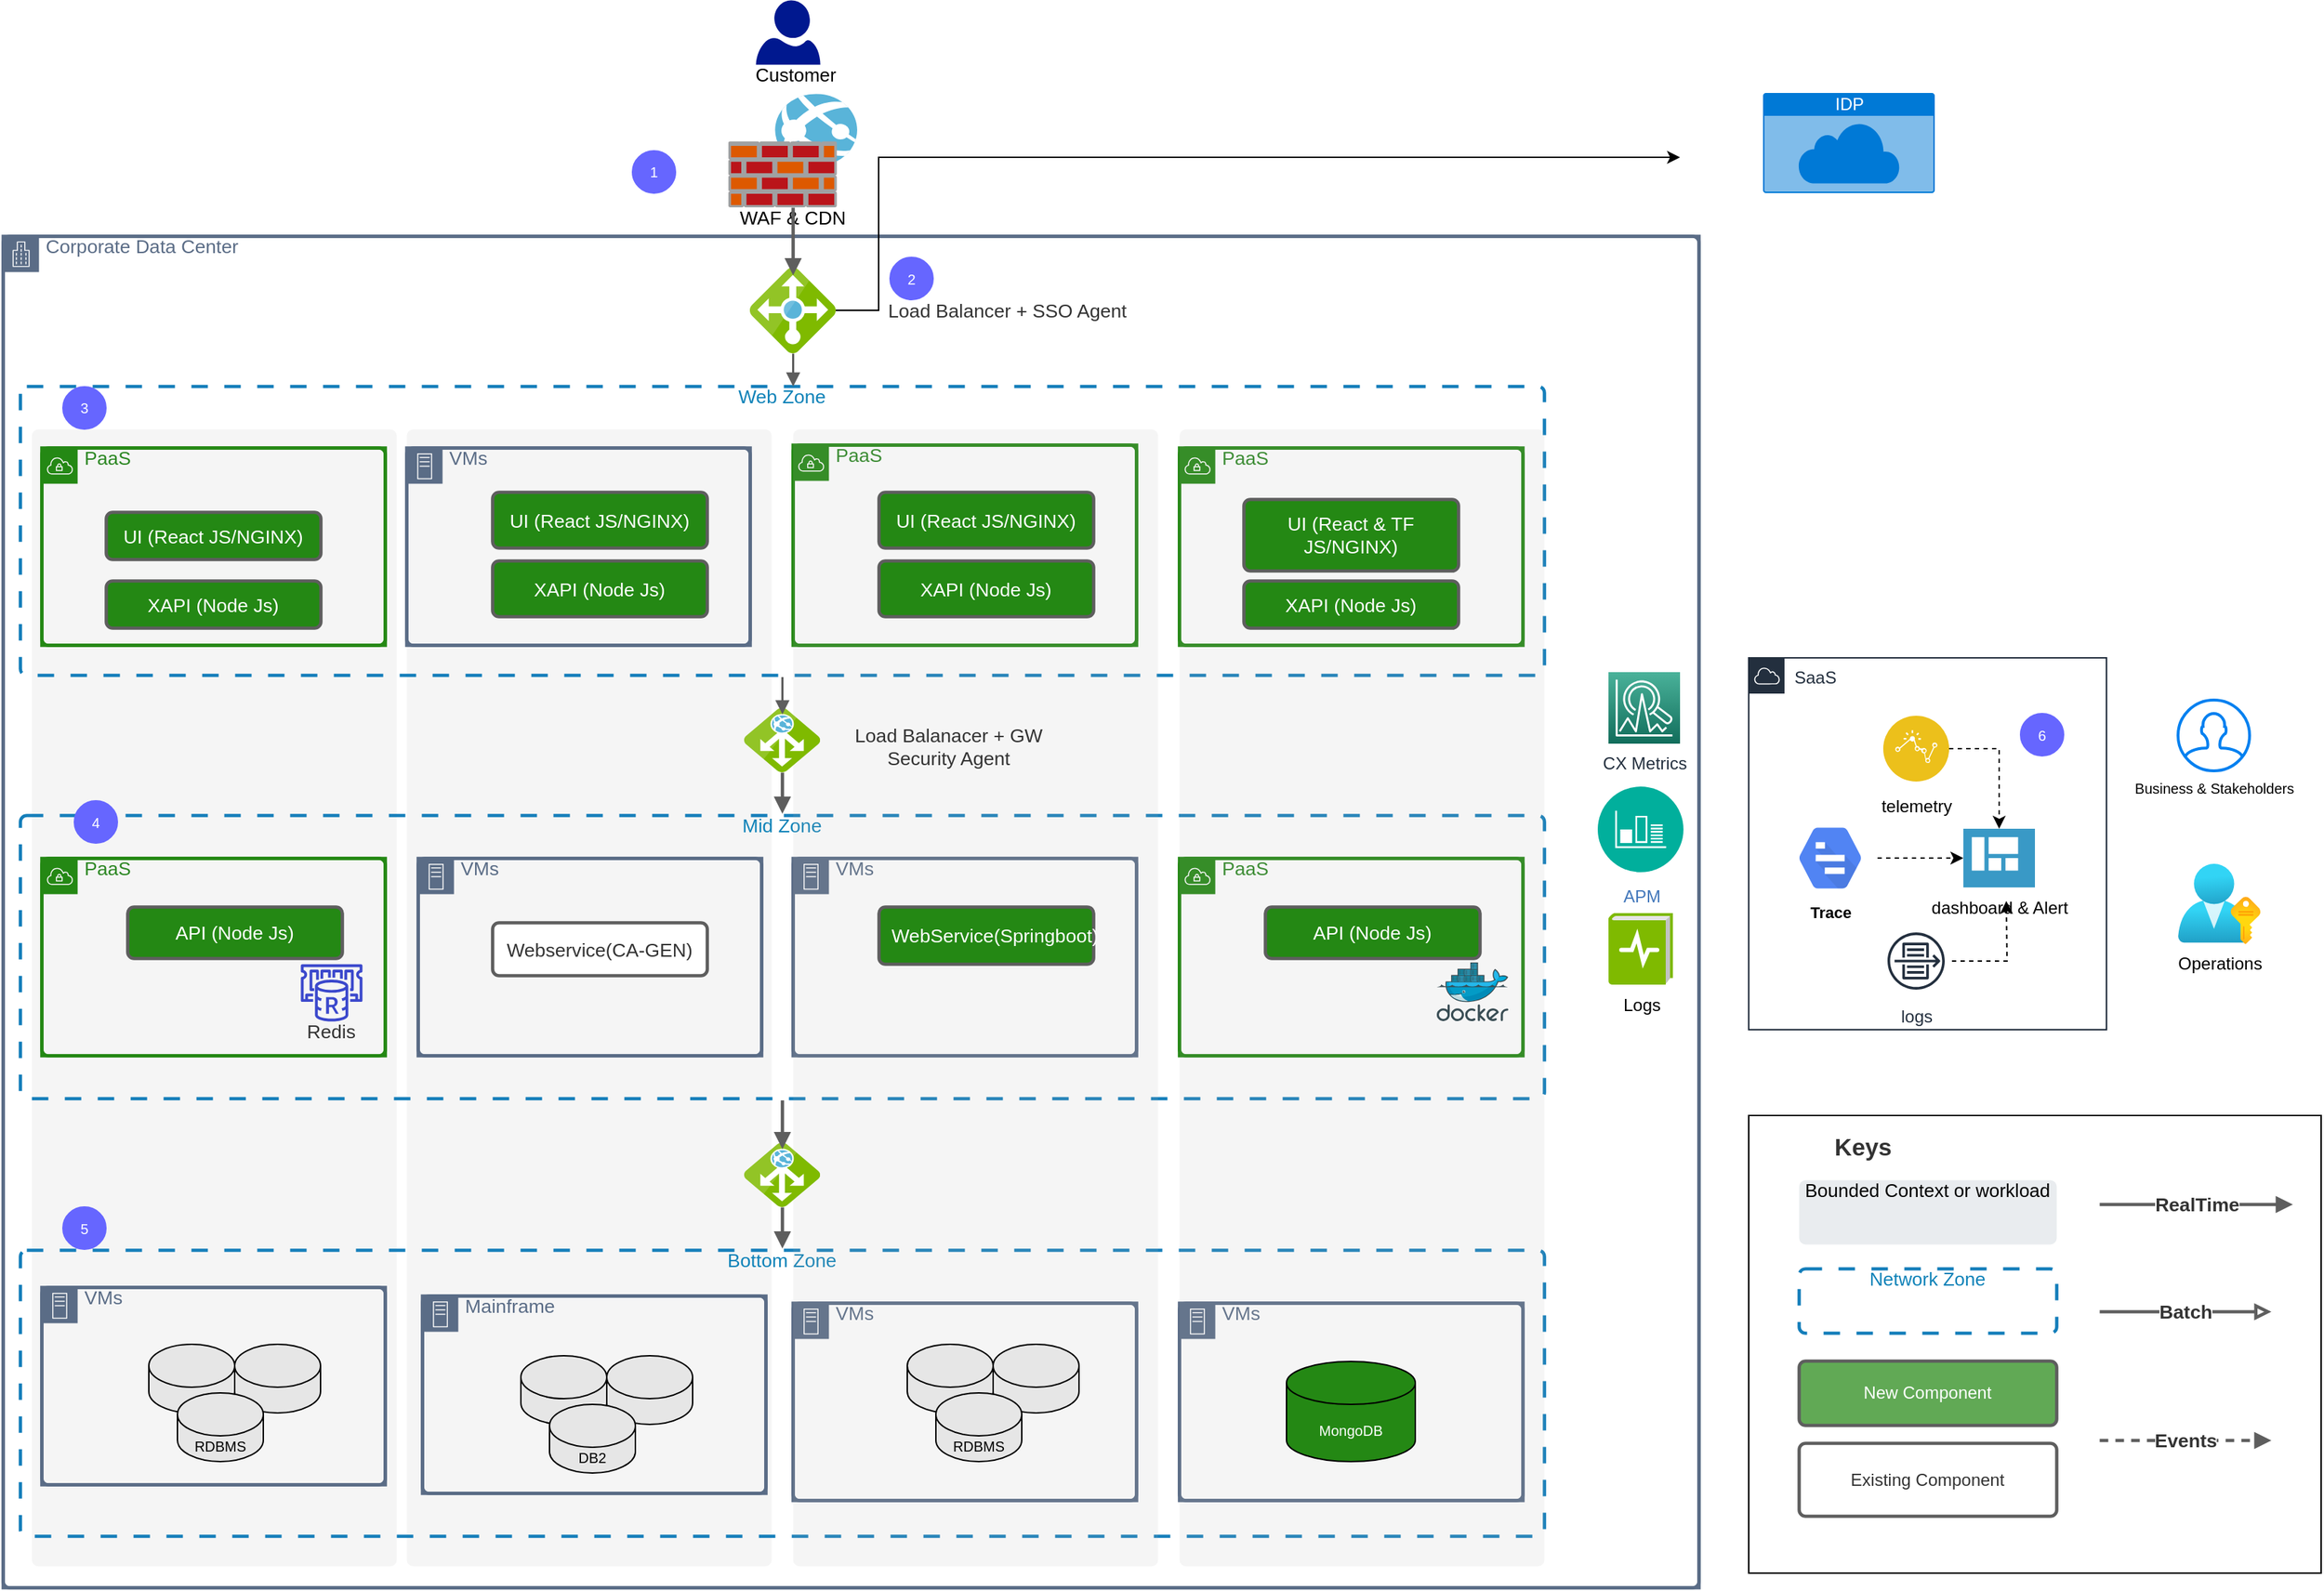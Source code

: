 <mxfile version="15.3.0" type="github">
  <diagram id="wClGo8sxkV-3DErL6uSA" name="Page-1">
    <mxGraphModel dx="2188" dy="1172" grid="0" gridSize="10" guides="1" tooltips="1" connect="1" arrows="1" fold="1" page="0" pageScale="1" pageWidth="850" pageHeight="1100" math="0" shadow="0">
      <root>
        <mxCell id="0" />
        <mxCell id="1" parent="0" />
        <mxCell id="lb0L8j678NNA1msCGBIs-138" value="" style="rounded=0;whiteSpace=wrap;html=1;fontSize=12;fontColor=#000000;fillColor=#FFFFFF;" parent="1" vertex="1">
          <mxGeometry x="1270" y="820" width="400" height="320" as="geometry" />
        </mxCell>
        <mxCell id="lb0L8j678NNA1msCGBIs-113" value="" style="html=1;overflow=block;blockSpacing=1;whiteSpace=wrap;whiteSpace=wrap;fontSize=13.3;fontColor=#5a6c86;spacing=0;strokeColor=#5a6c86;strokeOpacity=100;fillOpacity=0;rounded=1;absoluteArcSize=1;arcSize=9;fillColor=#ffffff;strokeWidth=2.3;" parent="1" vertex="1">
          <mxGeometry x="50" y="205" width="1185" height="945" as="geometry" />
        </mxCell>
        <UserObject label="Corporate Data Center" lucidchartObjectId="hN_aPUj3-63t" id="lb0L8j678NNA1msCGBIs-114">
          <mxCell style="html=1;overflow=block;blockSpacing=1;whiteSpace=wrap;shape=mxgraph.aws4.group;grIcon=mxgraph.aws4.group_corporate_data_center;verticalAlign=top;align=left;spacingLeft=30;fillOpacity=100;fontColor=#5A6C86;fillColor=none;whiteSpace=wrap;fontSize=13.3;spacing=0;strokeColor=#5a6c86;strokeOpacity=100;rounded=1;absoluteArcSize=1;arcSize=9;strokeWidth=2.3;part=1;" parent="lb0L8j678NNA1msCGBIs-113" vertex="1">
            <mxGeometry width="1185" height="945" as="geometry" />
          </mxCell>
        </UserObject>
        <mxCell id="lb0L8j678NNA1msCGBIs-117" value="Logs" style="sketch=0;aspect=fixed;html=1;points=[];align=center;image;fontSize=12;image=img/lib/mscae/LogDiagnostics.svg;fontColor=#000000;fillColor=#B3B3B3;" parent="lb0L8j678NNA1msCGBIs-113" vertex="1">
          <mxGeometry x="1122" y="473.5" width="45" height="50" as="geometry" />
        </mxCell>
        <mxCell id="lb0L8j678NNA1msCGBIs-115" value="APM" style="aspect=fixed;perimeter=ellipsePerimeter;html=1;align=center;shadow=0;dashed=0;fontColor=#4277BB;labelBackgroundColor=#ffffff;fontSize=12;spacingTop=3;image;image=img/lib/ibm/management/monitoring_metrics.svg;fillColor=#B3B3B3;" parent="lb0L8j678NNA1msCGBIs-113" vertex="1">
          <mxGeometry x="1114.5" y="385" width="60" height="60" as="geometry" />
        </mxCell>
        <UserObject label="" lucidchartObjectId="WYlbJv8JaC~z" id="lb0L8j678NNA1msCGBIs-33">
          <mxCell style="html=1;overflow=block;blockSpacing=1;whiteSpace=wrap;verticalAlign=top;align=center;whiteSpace=wrap;fontSize=13;spacing=0;strokeColor=none;strokeOpacity=0;fillOpacity=13;rounded=1;absoluteArcSize=1;arcSize=9;fillColor=#B3B3B3;strokeWidth=0;" parent="1" vertex="1">
            <mxGeometry x="332" y="340" width="255" height="795" as="geometry" />
          </mxCell>
        </UserObject>
        <UserObject label="" lucidchartObjectId="VWlbbCs.7eQf" id="lb0L8j678NNA1msCGBIs-32">
          <mxCell style="html=1;overflow=block;blockSpacing=1;whiteSpace=wrap;verticalAlign=top;align=center;whiteSpace=wrap;fontSize=13;spacing=0;strokeColor=none;strokeOpacity=0;fillOpacity=13;rounded=1;absoluteArcSize=1;arcSize=9;fillColor=#B3B3B3;strokeWidth=0;" parent="1" vertex="1">
            <mxGeometry x="70" y="340" width="255" height="795" as="geometry" />
          </mxCell>
        </UserObject>
        <UserObject label="Web Zone" lucidchartObjectId="sN_aD7ZEv1HD" id="lb0L8j678NNA1msCGBIs-3">
          <mxCell style="html=1;overflow=block;blockSpacing=1;whiteSpace=wrap;verticalAlign=top;fillColor=none;fillOpacity=100;dashed=1;dashPattern=5 5;fontColor=#0E82B8;whiteSpace=wrap;fontSize=13.3;spacing=0;strokeColor=#147eba;strokeOpacity=100;rounded=1;absoluteArcSize=1;arcSize=9;strokeWidth=2.3;" parent="1" vertex="1">
            <mxGeometry x="62" y="310" width="1065" height="202" as="geometry" />
          </mxCell>
        </UserObject>
        <UserObject label="Mid Zone" lucidchartObjectId="3O_arKuT~k8J" id="lb0L8j678NNA1msCGBIs-4">
          <mxCell style="html=1;overflow=block;blockSpacing=1;whiteSpace=wrap;verticalAlign=top;fillColor=none;fillOpacity=100;dashed=1;dashPattern=5 5;fontColor=#0E82B8;whiteSpace=wrap;fontSize=13.3;spacing=0;strokeColor=#147eba;strokeOpacity=100;rounded=1;absoluteArcSize=1;arcSize=9;strokeWidth=2.3;" parent="1" vertex="1">
            <mxGeometry x="62" y="610" width="1065" height="198" as="geometry" />
          </mxCell>
        </UserObject>
        <UserObject label="Bottom Zone" lucidchartObjectId="iP_aDVvVl5xL" id="lb0L8j678NNA1msCGBIs-5">
          <mxCell style="html=1;overflow=block;blockSpacing=1;whiteSpace=wrap;verticalAlign=top;fillColor=none;fillOpacity=100;dashed=1;dashPattern=5 5;fontColor=#0E82B8;whiteSpace=wrap;fontSize=13.3;spacing=0;strokeColor=#147eba;strokeOpacity=100;rounded=1;absoluteArcSize=1;arcSize=9;strokeWidth=2.3;" parent="1" vertex="1">
            <mxGeometry x="62" y="914" width="1065" height="200" as="geometry" />
          </mxCell>
        </UserObject>
        <mxCell id="lb0L8j678NNA1msCGBIs-6" value="" style="html=1;overflow=block;blockSpacing=1;whiteSpace=wrap;whiteSpace=wrap;fontSize=13.3;fontColor=#5a6c86;spacing=0;strokeColor=#5a6c86;strokeOpacity=100;fillOpacity=0;rounded=1;absoluteArcSize=1;arcSize=9;fillColor=#ffffff;strokeWidth=2.3;" parent="1" vertex="1">
          <mxGeometry x="332" y="353" width="240" height="138" as="geometry" />
        </mxCell>
        <UserObject label="VMs" lucidchartObjectId="I-_ahq5Fkuvv" id="lb0L8j678NNA1msCGBIs-7">
          <mxCell style="html=1;overflow=block;blockSpacing=1;whiteSpace=wrap;shape=mxgraph.aws4.group;grIcon=mxgraph.aws4.group_on_premise;verticalAlign=top;align=left;spacingLeft=30;fillOpacity=100;fontColor=#5A6C86;fillColor=none;whiteSpace=wrap;fontSize=13.3;spacing=0;strokeColor=#5a6c86;strokeOpacity=100;rounded=1;absoluteArcSize=1;arcSize=9;strokeWidth=2.3;part=1;" parent="lb0L8j678NNA1msCGBIs-6" vertex="1">
            <mxGeometry width="240" height="138" as="geometry" />
          </mxCell>
        </UserObject>
        <mxCell id="lb0L8j678NNA1msCGBIs-8" value="" style="html=1;overflow=block;blockSpacing=1;whiteSpace=wrap;whiteSpace=wrap;fontSize=13.3;fontColor=#248814;spacing=0;strokeColor=#248814;strokeOpacity=100;fillOpacity=0;rounded=1;absoluteArcSize=1;arcSize=9;fillColor=#ffffff;strokeWidth=2.3;" parent="1" vertex="1">
          <mxGeometry x="77" y="353" width="240" height="138" as="geometry" />
        </mxCell>
        <UserObject label="PaaS" lucidchartObjectId="F__a4djd8x2g" id="lb0L8j678NNA1msCGBIs-9">
          <mxCell style="html=1;overflow=block;blockSpacing=1;whiteSpace=wrap;shape=mxgraph.aws4.group;grIcon=mxgraph.aws4.group_vpc;verticalAlign=top;align=left;spacingLeft=30;fillOpacity=100;fontColor=#2C8723;fillColor=none;whiteSpace=wrap;fontSize=13.3;spacing=0;strokeColor=#248814;strokeOpacity=100;rounded=1;absoluteArcSize=1;arcSize=9;strokeWidth=2.3;part=1;" parent="lb0L8j678NNA1msCGBIs-8" vertex="1">
            <mxGeometry width="240" height="138" as="geometry" />
          </mxCell>
        </UserObject>
        <mxCell id="lb0L8j678NNA1msCGBIs-10" value="" style="html=1;overflow=block;blockSpacing=1;whiteSpace=wrap;whiteSpace=wrap;fontSize=13.3;fontColor=#248814;spacing=0;strokeColor=#248814;strokeOpacity=100;fillOpacity=0;rounded=1;absoluteArcSize=1;arcSize=9;fillColor=#ffffff;strokeWidth=2.3;" parent="1" vertex="1">
          <mxGeometry x="602" y="351" width="240" height="140" as="geometry" />
        </mxCell>
        <UserObject label="PaaS" lucidchartObjectId="mb.ai81RfzIL" id="lb0L8j678NNA1msCGBIs-11">
          <mxCell style="html=1;overflow=block;blockSpacing=1;whiteSpace=wrap;shape=mxgraph.aws4.group;grIcon=mxgraph.aws4.group_vpc;verticalAlign=top;align=left;spacingLeft=30;fillOpacity=100;fontColor=#2C8723;fillColor=none;whiteSpace=wrap;fontSize=13.3;spacing=0;strokeColor=#248814;strokeOpacity=100;rounded=1;absoluteArcSize=1;arcSize=9;strokeWidth=2.3;part=1;" parent="lb0L8j678NNA1msCGBIs-10" vertex="1">
            <mxGeometry width="240" height="140" as="geometry" />
          </mxCell>
        </UserObject>
        <mxCell id="lb0L8j678NNA1msCGBIs-12" value="" style="html=1;overflow=block;blockSpacing=1;whiteSpace=wrap;whiteSpace=wrap;fontSize=13.3;fontColor=#248814;spacing=0;strokeColor=#248814;strokeOpacity=100;fillOpacity=0;rounded=1;absoluteArcSize=1;arcSize=9;fillColor=#ffffff;strokeWidth=2.3;" parent="1" vertex="1">
          <mxGeometry x="77" y="640" width="240" height="138" as="geometry" />
        </mxCell>
        <UserObject label="PaaS" lucidchartObjectId="n6gb-y-Ac55z" id="lb0L8j678NNA1msCGBIs-13">
          <mxCell style="html=1;overflow=block;blockSpacing=1;whiteSpace=wrap;shape=mxgraph.aws4.group;grIcon=mxgraph.aws4.group_vpc;verticalAlign=top;align=left;spacingLeft=30;fillOpacity=100;fontColor=#2C8723;fillColor=none;whiteSpace=wrap;fontSize=13.3;spacing=0;strokeColor=#248814;strokeOpacity=100;rounded=1;absoluteArcSize=1;arcSize=9;strokeWidth=2.3;part=1;" parent="lb0L8j678NNA1msCGBIs-12" vertex="1">
            <mxGeometry width="240" height="138" as="geometry" />
          </mxCell>
        </UserObject>
        <mxCell id="lb0L8j678NNA1msCGBIs-14" value="" style="html=1;overflow=block;blockSpacing=1;whiteSpace=wrap;whiteSpace=wrap;fontSize=13.3;fontColor=#5a6c86;spacing=0;strokeColor=#5a6c86;strokeOpacity=100;fillOpacity=0;rounded=1;absoluteArcSize=1;arcSize=9;fillColor=#ffffff;strokeWidth=2.3;" parent="1" vertex="1">
          <mxGeometry x="340" y="640" width="240" height="138" as="geometry" />
        </mxCell>
        <UserObject label="VMs" lucidchartObjectId="26gbNvJQ4Aev" id="lb0L8j678NNA1msCGBIs-15">
          <mxCell style="html=1;overflow=block;blockSpacing=1;whiteSpace=wrap;shape=mxgraph.aws4.group;grIcon=mxgraph.aws4.group_on_premise;verticalAlign=top;align=left;spacingLeft=30;fillOpacity=100;fontColor=#5A6C86;fillColor=none;whiteSpace=wrap;fontSize=13.3;spacing=0;strokeColor=#5a6c86;strokeOpacity=100;rounded=1;absoluteArcSize=1;arcSize=9;strokeWidth=2.3;part=1;" parent="lb0L8j678NNA1msCGBIs-14" vertex="1">
            <mxGeometry width="240" height="138" as="geometry" />
          </mxCell>
        </UserObject>
        <mxCell id="lb0L8j678NNA1msCGBIs-16" value="" style="html=1;overflow=block;blockSpacing=1;whiteSpace=wrap;whiteSpace=wrap;fontSize=13.3;fontColor=#5a6c86;spacing=0;strokeColor=#5a6c86;strokeOpacity=100;fillOpacity=0;rounded=1;absoluteArcSize=1;arcSize=9;fillColor=#ffffff;strokeWidth=2.3;" parent="1" vertex="1">
          <mxGeometry x="602" y="640" width="240" height="138" as="geometry" />
        </mxCell>
        <UserObject label="VMs" lucidchartObjectId="i7gbsWT3sgCZ" id="lb0L8j678NNA1msCGBIs-17">
          <mxCell style="html=1;overflow=block;blockSpacing=1;whiteSpace=wrap;shape=mxgraph.aws4.group;grIcon=mxgraph.aws4.group_on_premise;verticalAlign=top;align=left;spacingLeft=30;fillOpacity=100;fontColor=#5A6C86;fillColor=none;whiteSpace=wrap;fontSize=13.3;spacing=0;strokeColor=#5a6c86;strokeOpacity=100;rounded=1;absoluteArcSize=1;arcSize=9;strokeWidth=2.3;part=1;" parent="lb0L8j678NNA1msCGBIs-16" vertex="1">
            <mxGeometry width="240" height="138" as="geometry" />
          </mxCell>
        </UserObject>
        <mxCell id="lb0L8j678NNA1msCGBIs-18" value="" style="html=1;overflow=block;blockSpacing=1;whiteSpace=wrap;whiteSpace=wrap;fontSize=13.3;fontColor=#5a6c86;spacing=0;strokeColor=#5a6c86;strokeOpacity=100;fillOpacity=0;rounded=1;absoluteArcSize=1;arcSize=9;fillColor=#ffffff;strokeWidth=2.3;" parent="1" vertex="1">
          <mxGeometry x="77" y="940" width="240" height="138" as="geometry" />
        </mxCell>
        <UserObject label="VMs" lucidchartObjectId="X7gbqemO9.MK" id="lb0L8j678NNA1msCGBIs-19">
          <mxCell style="html=1;overflow=block;blockSpacing=1;whiteSpace=wrap;shape=mxgraph.aws4.group;grIcon=mxgraph.aws4.group_on_premise;verticalAlign=top;align=left;spacingLeft=30;fillOpacity=100;fontColor=#5A6C86;fillColor=none;whiteSpace=wrap;fontSize=13.3;spacing=0;strokeColor=#5a6c86;strokeOpacity=100;rounded=1;absoluteArcSize=1;arcSize=9;strokeWidth=2.3;part=1;" parent="lb0L8j678NNA1msCGBIs-18" vertex="1">
            <mxGeometry width="240" height="138" as="geometry" />
          </mxCell>
        </UserObject>
        <mxCell id="lb0L8j678NNA1msCGBIs-20" value="" style="html=1;overflow=block;blockSpacing=1;whiteSpace=wrap;whiteSpace=wrap;fontSize=13.3;fontColor=#5a6c86;spacing=0;strokeColor=#5a6c86;strokeOpacity=100;fillOpacity=0;rounded=1;absoluteArcSize=1;arcSize=9;fillColor=#ffffff;strokeWidth=2.3;" parent="1" vertex="1">
          <mxGeometry x="343" y="946" width="240" height="138" as="geometry" />
        </mxCell>
        <UserObject label="Mainframe" lucidchartObjectId="c8gb1MUtf1Du" id="lb0L8j678NNA1msCGBIs-21">
          <mxCell style="html=1;overflow=block;blockSpacing=1;whiteSpace=wrap;shape=mxgraph.aws4.group;grIcon=mxgraph.aws4.group_on_premise;verticalAlign=top;align=left;spacingLeft=30;fillOpacity=100;fontColor=#5A6C86;fillColor=none;whiteSpace=wrap;fontSize=13.3;spacing=0;strokeColor=#5a6c86;strokeOpacity=100;rounded=1;absoluteArcSize=1;arcSize=9;strokeWidth=2.3;part=1;" parent="lb0L8j678NNA1msCGBIs-20" vertex="1">
            <mxGeometry width="240" height="138" as="geometry" />
          </mxCell>
        </UserObject>
        <mxCell id="lb0L8j678NNA1msCGBIs-79" value="" style="group" parent="lb0L8j678NNA1msCGBIs-20" vertex="1" connectable="0">
          <mxGeometry x="69" y="42" width="120" height="82" as="geometry" />
        </mxCell>
        <mxCell id="lb0L8j678NNA1msCGBIs-80" value="" style="shape=cylinder3;whiteSpace=wrap;html=1;boundedLbl=1;backgroundOutline=1;size=15;fontSize=10;fillColor=#E6E6E6;" parent="lb0L8j678NNA1msCGBIs-79" vertex="1">
          <mxGeometry width="60" height="48" as="geometry" />
        </mxCell>
        <mxCell id="lb0L8j678NNA1msCGBIs-81" value="" style="shape=cylinder3;whiteSpace=wrap;html=1;boundedLbl=1;backgroundOutline=1;size=15;fontSize=10;fillColor=#E6E6E6;" parent="lb0L8j678NNA1msCGBIs-79" vertex="1">
          <mxGeometry x="60" width="60" height="48" as="geometry" />
        </mxCell>
        <mxCell id="lb0L8j678NNA1msCGBIs-82" value="DB2" style="shape=cylinder3;whiteSpace=wrap;html=1;boundedLbl=1;backgroundOutline=1;size=15;fontSize=10;fillColor=#E6E6E6;" parent="lb0L8j678NNA1msCGBIs-79" vertex="1">
          <mxGeometry x="20" y="34" width="60" height="48" as="geometry" />
        </mxCell>
        <mxCell id="lb0L8j678NNA1msCGBIs-22" value="" style="html=1;overflow=block;blockSpacing=1;whiteSpace=wrap;whiteSpace=wrap;fontSize=13.3;fontColor=#5a6c86;spacing=0;strokeColor=#5a6c86;strokeOpacity=100;fillOpacity=0;rounded=1;absoluteArcSize=1;arcSize=9;fillColor=#ffffff;strokeWidth=2.3;" parent="1" vertex="1">
          <mxGeometry x="602" y="951" width="240" height="138" as="geometry" />
        </mxCell>
        <UserObject label="VMs" lucidchartObjectId="E8gbf.9B3thW" id="lb0L8j678NNA1msCGBIs-23">
          <mxCell style="html=1;overflow=block;blockSpacing=1;whiteSpace=wrap;shape=mxgraph.aws4.group;grIcon=mxgraph.aws4.group_on_premise;verticalAlign=top;align=left;spacingLeft=30;fillOpacity=100;fontColor=#5A6C86;fillColor=none;whiteSpace=wrap;fontSize=13.3;spacing=0;strokeColor=#5a6c86;strokeOpacity=100;rounded=1;absoluteArcSize=1;arcSize=9;strokeWidth=2.3;part=1;" parent="lb0L8j678NNA1msCGBIs-22" vertex="1">
            <mxGeometry width="240" height="138" as="geometry" />
          </mxCell>
        </UserObject>
        <mxCell id="lb0L8j678NNA1msCGBIs-24" value="" style="html=1;overflow=block;blockSpacing=1;whiteSpace=wrap;whiteSpace=wrap;fontSize=13.3;fontColor=#248814;spacing=0;strokeColor=#248814;strokeOpacity=100;fillOpacity=0;rounded=1;absoluteArcSize=1;arcSize=9;fillColor=#ffffff;strokeWidth=2.3;" parent="1" vertex="1">
          <mxGeometry x="872" y="353" width="240" height="138" as="geometry" />
        </mxCell>
        <UserObject label="PaaS" lucidchartObjectId="n~gbuiga_O3W" id="lb0L8j678NNA1msCGBIs-25">
          <mxCell style="html=1;overflow=block;blockSpacing=1;whiteSpace=wrap;shape=mxgraph.aws4.group;grIcon=mxgraph.aws4.group_vpc;verticalAlign=top;align=left;spacingLeft=30;fillOpacity=100;fontColor=#2C8723;fillColor=none;whiteSpace=wrap;fontSize=13.3;spacing=0;strokeColor=#248814;strokeOpacity=100;rounded=1;absoluteArcSize=1;arcSize=9;strokeWidth=2.3;part=1;" parent="lb0L8j678NNA1msCGBIs-24" vertex="1">
            <mxGeometry width="240" height="138" as="geometry" />
          </mxCell>
        </UserObject>
        <mxCell id="lb0L8j678NNA1msCGBIs-26" value="" style="html=1;overflow=block;blockSpacing=1;whiteSpace=wrap;whiteSpace=wrap;fontSize=13.3;fontColor=#248814;spacing=0;strokeColor=#248814;strokeOpacity=100;fillOpacity=0;rounded=1;absoluteArcSize=1;arcSize=9;fillColor=#ffffff;strokeWidth=2.3;" parent="1" vertex="1">
          <mxGeometry x="872" y="640" width="240" height="138" as="geometry" />
        </mxCell>
        <UserObject label="PaaS" lucidchartObjectId="P~gbNTy3kO87" id="lb0L8j678NNA1msCGBIs-27">
          <mxCell style="html=1;overflow=block;blockSpacing=1;whiteSpace=wrap;shape=mxgraph.aws4.group;grIcon=mxgraph.aws4.group_vpc;verticalAlign=top;align=left;spacingLeft=30;fillOpacity=100;fontColor=#2C8723;fillColor=none;whiteSpace=wrap;fontSize=13.3;spacing=0;strokeColor=#248814;strokeOpacity=100;rounded=1;absoluteArcSize=1;arcSize=9;strokeWidth=2.3;part=1;" parent="lb0L8j678NNA1msCGBIs-26" vertex="1">
            <mxGeometry width="240" height="138" as="geometry" />
          </mxCell>
        </UserObject>
        <mxCell id="lb0L8j678NNA1msCGBIs-30" value="" style="html=1;overflow=block;blockSpacing=1;whiteSpace=wrap;whiteSpace=wrap;fontSize=13.3;fontColor=#5a6c86;spacing=0;strokeColor=#5a6c86;strokeOpacity=100;fillOpacity=0;rounded=1;absoluteArcSize=1;arcSize=9;fillColor=#ffffff;strokeWidth=2.3;" parent="1" vertex="1">
          <mxGeometry x="872" y="951" width="240" height="138" as="geometry" />
        </mxCell>
        <UserObject label="VMs" lucidchartObjectId="djhbdIaN4N-K" id="lb0L8j678NNA1msCGBIs-31">
          <mxCell style="html=1;overflow=block;blockSpacing=1;whiteSpace=wrap;shape=mxgraph.aws4.group;grIcon=mxgraph.aws4.group_on_premise;verticalAlign=top;align=left;spacingLeft=30;fillOpacity=100;fontColor=#5A6C86;fillColor=none;whiteSpace=wrap;fontSize=13.3;spacing=0;strokeColor=#5a6c86;strokeOpacity=100;rounded=1;absoluteArcSize=1;arcSize=9;strokeWidth=2.3;part=1;" parent="lb0L8j678NNA1msCGBIs-30" vertex="1">
            <mxGeometry width="240" height="138" as="geometry" />
          </mxCell>
        </UserObject>
        <UserObject label="" lucidchartObjectId="3YlbWvM7Z5y9" id="lb0L8j678NNA1msCGBIs-34">
          <mxCell style="html=1;overflow=block;blockSpacing=1;whiteSpace=wrap;verticalAlign=top;align=center;whiteSpace=wrap;fontSize=13;spacing=0;strokeColor=none;strokeOpacity=0;fillOpacity=13;rounded=1;absoluteArcSize=1;arcSize=9;fillColor=#B3B3B3;strokeWidth=0;" parent="1" vertex="1">
            <mxGeometry x="602" y="340" width="255" height="795" as="geometry" />
          </mxCell>
        </UserObject>
        <UserObject label="" lucidchartObjectId="9YlbwywF~Sv0" id="lb0L8j678NNA1msCGBIs-35">
          <mxCell style="html=1;overflow=block;blockSpacing=1;whiteSpace=wrap;verticalAlign=top;align=center;whiteSpace=wrap;fontSize=13;spacing=0;strokeColor=none;strokeOpacity=0;fillOpacity=13;rounded=1;absoluteArcSize=1;arcSize=9;fillColor=#B3B3B3;strokeWidth=0;" parent="1" vertex="1">
            <mxGeometry x="872" y="340" width="255" height="795" as="geometry" />
          </mxCell>
        </UserObject>
        <UserObject label="WAF &amp; CDN" lucidchartObjectId="tO_aUp3yFWLz" id="lb0L8j678NNA1msCGBIs-36">
          <mxCell style="html=1;overflow=block;blockSpacing=1;whiteSpace=wrap;aspect=fixed;html=1;points=[];align=center;verticalAlign=top;image;image=img/lib/mscae/Web_App_Firewall.svg;whiteSpace=wrap;fontSize=13.3;spacing=0;strokeColor=#5e5e5e;strokeOpacity=100;rounded=1;absoluteArcSize=1;arcSize=9;fillColor=#59B4D9;strokeWidth=2.3;" parent="1" vertex="1">
            <mxGeometry x="557" y="105.59" width="90" height="79.41" as="geometry" />
          </mxCell>
        </UserObject>
        <mxCell id="lb0L8j678NNA1msCGBIs-108" style="edgeStyle=orthogonalEdgeStyle;rounded=0;orthogonalLoop=1;jettySize=auto;html=1;entryX=0;entryY=0.5;entryDx=0;entryDy=0;entryPerimeter=0;fontColor=#000000;" parent="1" source="lb0L8j678NNA1msCGBIs-38" edge="1">
          <mxGeometry relative="1" as="geometry">
            <mxPoint x="1222.0" y="150" as="targetPoint" />
            <Array as="points">
              <mxPoint x="662" y="257" />
              <mxPoint x="662" y="150" />
            </Array>
          </mxGeometry>
        </mxCell>
        <UserObject label="" lucidchartObjectId="bU_apVtyMynF" id="lb0L8j678NNA1msCGBIs-38">
          <mxCell style="html=1;overflow=block;blockSpacing=1;whiteSpace=wrap;aspect=fixed;html=1;points=[];align=center;verticalAlign=top;image;image=img/lib/mscae/Load_Balancer_feature.svg;whiteSpace=wrap;fontSize=13;spacing=0;strokeColor=#5e5e5e;strokeOpacity=100;rounded=1;absoluteArcSize=1;arcSize=9;fillColor=#7FBA00;strokeWidth=2.3;" parent="1" vertex="1">
            <mxGeometry x="572" y="227" width="60" height="60" as="geometry" />
          </mxCell>
        </UserObject>
        <UserObject label="Redis" lucidchartObjectId="8V_aET-ksE3d" id="lb0L8j678NNA1msCGBIs-39">
          <mxCell style="html=1;overflow=block;blockSpacing=1;whiteSpace=wrap;shape=mxgraph.aws4.elasticache_for_redis;verticalLabelPosition=bottom;align=center;verticalAlign=top;strokeColor=none;whiteSpace=wrap;fontSize=13.3;fontColor=#333333;spacing=0;strokeOpacity=100;rounded=1;absoluteArcSize=1;arcSize=9;fillColor=#3b48cc;strokeWidth=2.3;" parent="1" vertex="1">
            <mxGeometry x="257" y="714" width="45" height="40" as="geometry" />
          </mxCell>
        </UserObject>
        <UserObject label="API  (Node Js)" lucidchartObjectId="L6_aK5UXeABM" id="lb0L8j678NNA1msCGBIs-40">
          <mxCell style="html=1;overflow=block;blockSpacing=1;whiteSpace=wrap;;whiteSpace=wrap;fontSize=13.3;fontColor=#ffffff;spacing=9;strokeColor=#5e5e5e;strokeOpacity=100;fillOpacity=100;rounded=1;absoluteArcSize=1;arcSize=9;fillColor=#248814;strokeWidth=2.3;" parent="1" vertex="1">
            <mxGeometry x="137" y="674" width="150" height="36" as="geometry" />
          </mxCell>
        </UserObject>
        <UserObject label="WebService(Springboot)" lucidchartObjectId="Y6_auLtdgub-" id="lb0L8j678NNA1msCGBIs-41">
          <mxCell style="html=1;overflow=block;blockSpacing=1;whiteSpace=wrap;;whiteSpace=wrap;fontSize=13.3;fontColor=#ffffff;spacing=9;strokeColor=#5e5e5e;strokeOpacity=100;fillOpacity=100;rounded=1;absoluteArcSize=1;arcSize=9;fillColor=#248814;strokeWidth=2.3;" parent="1" vertex="1">
            <mxGeometry x="662" y="674" width="150" height="40" as="geometry" />
          </mxCell>
        </UserObject>
        <UserObject label="Webservice(CA-GEN)" lucidchartObjectId="j8_a6Uhpr_ok" id="lb0L8j678NNA1msCGBIs-42">
          <mxCell style="html=1;overflow=block;blockSpacing=1;whiteSpace=wrap;;whiteSpace=wrap;fontSize=13.3;fontColor=#333333;spacing=9;strokeColor=#5e5e5e;strokeOpacity=100;rounded=1;absoluteArcSize=1;arcSize=9;strokeWidth=2.3;" parent="1" vertex="1">
            <mxGeometry x="392" y="685" width="150" height="37" as="geometry" />
          </mxCell>
        </UserObject>
        <UserObject label="UI (React JS/NGINX)" lucidchartObjectId="S._a8DmtyqUS" id="lb0L8j678NNA1msCGBIs-45">
          <mxCell style="html=1;overflow=block;blockSpacing=1;whiteSpace=wrap;;whiteSpace=wrap;fontSize=13.3;fontColor=#ffffff;spacing=9;strokeColor=#5e5e5e;strokeOpacity=100;fillOpacity=100;rounded=1;absoluteArcSize=1;arcSize=9;fillColor=#248814;strokeWidth=2.3;" parent="1" vertex="1">
            <mxGeometry x="122" y="398" width="150" height="33" as="geometry" />
          </mxCell>
        </UserObject>
        <UserObject label="XAPI  (Node Js)" lucidchartObjectId="S._aSJOIFI~s" id="lb0L8j678NNA1msCGBIs-46">
          <mxCell style="html=1;overflow=block;blockSpacing=1;whiteSpace=wrap;;whiteSpace=wrap;fontSize=13.3;fontColor=#ffffff;spacing=9;strokeColor=#5e5e5e;strokeOpacity=100;fillOpacity=100;rounded=1;absoluteArcSize=1;arcSize=9;fillColor=#248814;strokeWidth=2.3;" parent="1" vertex="1">
            <mxGeometry x="122" y="446" width="150" height="33" as="geometry" />
          </mxCell>
        </UserObject>
        <UserObject label="UI (React JS/NGINX)" lucidchartObjectId="La.acgWi2vML" id="lb0L8j678NNA1msCGBIs-47">
          <mxCell style="html=1;overflow=block;blockSpacing=1;whiteSpace=wrap;;whiteSpace=wrap;fontSize=13.3;fontColor=#ffffff;spacing=9;strokeColor=#5e5e5e;strokeOpacity=100;fillOpacity=100;rounded=1;absoluteArcSize=1;arcSize=9;fillColor=#248814;strokeWidth=2.3;" parent="1" vertex="1">
            <mxGeometry x="392" y="384" width="150" height="39" as="geometry" />
          </mxCell>
        </UserObject>
        <UserObject label="XAPI  (Node Js)" lucidchartObjectId="La.ayzb7nS2t" id="lb0L8j678NNA1msCGBIs-48">
          <mxCell style="html=1;overflow=block;blockSpacing=1;whiteSpace=wrap;;whiteSpace=wrap;fontSize=13.3;fontColor=#ffffff;spacing=9;strokeColor=#5e5e5e;strokeOpacity=100;fillOpacity=100;rounded=1;absoluteArcSize=1;arcSize=9;fillColor=#248814;strokeWidth=2.3;" parent="1" vertex="1">
            <mxGeometry x="392" y="432" width="150" height="39" as="geometry" />
          </mxCell>
        </UserObject>
        <UserObject label="UI (React JS/NGINX)" lucidchartObjectId="mb.afrUtuidm" id="lb0L8j678NNA1msCGBIs-49">
          <mxCell style="html=1;overflow=block;blockSpacing=1;whiteSpace=wrap;;whiteSpace=wrap;fontSize=13.3;fontColor=#ffffff;spacing=9;strokeColor=#5e5e5e;strokeOpacity=100;fillOpacity=100;rounded=1;absoluteArcSize=1;arcSize=9;fillColor=#248814;strokeWidth=2.3;" parent="1" vertex="1">
            <mxGeometry x="662" y="384" width="150" height="39" as="geometry" />
          </mxCell>
        </UserObject>
        <UserObject label="XAPI  (Node Js)" lucidchartObjectId="mb.aaI4UcHkl" id="lb0L8j678NNA1msCGBIs-50">
          <mxCell style="html=1;overflow=block;blockSpacing=1;whiteSpace=wrap;;whiteSpace=wrap;fontSize=13.3;fontColor=#ffffff;spacing=9;strokeColor=#5e5e5e;strokeOpacity=100;fillOpacity=100;rounded=1;absoluteArcSize=1;arcSize=9;fillColor=#248814;strokeWidth=2.3;" parent="1" vertex="1">
            <mxGeometry x="662" y="432" width="150" height="39" as="geometry" />
          </mxCell>
        </UserObject>
        <UserObject label="" lucidchartObjectId="xi.aBokIzFTW" id="lb0L8j678NNA1msCGBIs-51">
          <mxCell style="html=1;overflow=block;blockSpacing=1;whiteSpace=wrap;aspect=fixed;html=1;points=[];align=center;verticalAlign=top;image;image=img/lib/mscae/Application_Gateway.svg;whiteSpace=wrap;fontSize=13;spacing=0;strokeColor=#5e5e5e;strokeOpacity=100;rounded=1;absoluteArcSize=1;arcSize=9;fillColor=#7FBA00;strokeWidth=2.3;" parent="1" vertex="1">
            <mxGeometry x="568" y="839" width="53" height="45" as="geometry" />
          </mxCell>
        </UserObject>
        <UserObject label="" lucidchartObjectId="_j.a6VspvakV" id="lb0L8j678NNA1msCGBIs-52">
          <mxCell style="html=1;overflow=block;blockSpacing=1;whiteSpace=wrap;aspect=fixed;html=1;points=[];align=center;verticalAlign=top;image;image=img/lib/mscae/Application_Gateway.svg;whiteSpace=wrap;fontSize=13;spacing=0;strokeColor=#5e5e5e;strokeOpacity=100;rounded=1;absoluteArcSize=1;arcSize=9;fillColor=#7FBA00;strokeWidth=2.3;" parent="1" vertex="1">
            <mxGeometry x="568" y="535" width="53" height="45" as="geometry" />
          </mxCell>
        </UserObject>
        <UserObject label="UI (React &amp; TF JS/NGINX)" lucidchartObjectId="n~gbJjRE5.sA" id="lb0L8j678NNA1msCGBIs-53">
          <mxCell style="html=1;overflow=block;blockSpacing=1;whiteSpace=wrap;;whiteSpace=wrap;fontSize=13.3;fontColor=#ffffff;spacing=9;strokeColor=#5e5e5e;strokeOpacity=100;fillOpacity=100;rounded=1;absoluteArcSize=1;arcSize=9;fillColor=#248814;strokeWidth=2.3;" parent="1" vertex="1">
            <mxGeometry x="917" y="389" width="150" height="50" as="geometry" />
          </mxCell>
        </UserObject>
        <UserObject label="XAPI  (Node Js)" lucidchartObjectId="n~gbJRqHeuGL" id="lb0L8j678NNA1msCGBIs-54">
          <mxCell style="html=1;overflow=block;blockSpacing=1;whiteSpace=wrap;;whiteSpace=wrap;fontSize=13.3;fontColor=#ffffff;spacing=9;strokeColor=#5e5e5e;strokeOpacity=100;fillOpacity=100;rounded=1;absoluteArcSize=1;arcSize=9;fillColor=#248814;strokeWidth=2.3;" parent="1" vertex="1">
            <mxGeometry x="917" y="446" width="150" height="33" as="geometry" />
          </mxCell>
        </UserObject>
        <UserObject label="API  (Node Js)" lucidchartObjectId="P~gbnhFBsUiL" id="lb0L8j678NNA1msCGBIs-55">
          <mxCell style="html=1;overflow=block;blockSpacing=1;whiteSpace=wrap;;whiteSpace=wrap;fontSize=13.3;fontColor=#ffffff;spacing=9;strokeColor=#5e5e5e;strokeOpacity=100;fillOpacity=100;rounded=1;absoluteArcSize=1;arcSize=9;fillColor=#248814;strokeWidth=2.3;" parent="1" vertex="1">
            <mxGeometry x="932" y="674" width="150" height="36" as="geometry" />
          </mxCell>
        </UserObject>
        <UserObject label="Customer" lucidchartObjectId="uIib5As3pjDe" id="lb0L8j678NNA1msCGBIs-64">
          <mxCell style="html=1;overflow=block;blockSpacing=1;whiteSpace=wrap;verticalLabelPosition=bottom;verticalAlign=top;strokeColor=none;shape=mxgraph.azure.user;whiteSpace=wrap;fontSize=13;spacing=0;strokeOpacity=100;rounded=1;absoluteArcSize=1;arcSize=9;fillColor=#00188f;strokeWidth=2.3;" parent="1" vertex="1">
            <mxGeometry x="576" y="40" width="45" height="45" as="geometry" />
          </mxCell>
        </UserObject>
        <UserObject label="" lucidchartObjectId="hQlbN96Jonhl" id="lb0L8j678NNA1msCGBIs-65">
          <mxCell style="html=1;jettySize=18;whiteSpace=wrap;fontSize=13;strokeColor=#5E5E5E;strokeWidth=2.3;rounded=1;arcSize=12;edgeStyle=orthogonalEdgeStyle;startArrow=none;;endArrow=block;endFill=1;;exitX=0.5;exitY=1;exitPerimeter=0;entryX=0.5;entryY=-0.006;entryPerimeter=0;" parent="1" source="lb0L8j678NNA1msCGBIs-52" target="lb0L8j678NNA1msCGBIs-4" edge="1">
            <mxGeometry width="100" height="100" relative="1" as="geometry">
              <Array as="points" />
            </mxGeometry>
          </mxCell>
        </UserObject>
        <UserObject label="" lucidchartObjectId="eRlbkMXXr-Kb" id="lb0L8j678NNA1msCGBIs-66">
          <mxCell style="html=1;jettySize=18;whiteSpace=wrap;fontSize=13;strokeColor=#5E5E5E;strokeWidth=1.5;rounded=1;arcSize=12;edgeStyle=orthogonalEdgeStyle;startArrow=none;;endArrow=block;endFill=1;;exitX=0.5;exitY=1.006;exitPerimeter=0;entryX=0.5;entryY=0.095;entryPerimeter=0;" parent="1" source="lb0L8j678NNA1msCGBIs-3" target="lb0L8j678NNA1msCGBIs-52" edge="1">
            <mxGeometry width="100" height="100" relative="1" as="geometry">
              <Array as="points" />
            </mxGeometry>
          </mxCell>
        </UserObject>
        <UserObject label="" lucidchartObjectId="FRlblna.O3oa" id="lb0L8j678NNA1msCGBIs-67">
          <mxCell style="html=1;jettySize=18;whiteSpace=wrap;fontSize=13;strokeColor=#5E5E5E;strokeWidth=1.5;rounded=1;arcSize=12;edgeStyle=orthogonalEdgeStyle;startArrow=none;;endArrow=block;endFill=1;;exitX=0.5;exitY=1;exitPerimeter=0;" parent="1" source="lb0L8j678NNA1msCGBIs-38" edge="1">
            <mxGeometry width="100" height="100" relative="1" as="geometry">
              <Array as="points" />
              <mxPoint x="602" y="310" as="targetPoint" />
            </mxGeometry>
          </mxCell>
        </UserObject>
        <UserObject label="" lucidchartObjectId="KRlbDgoCtfRZ" id="lb0L8j678NNA1msCGBIs-68">
          <mxCell style="html=1;jettySize=18;whiteSpace=wrap;fontSize=13;strokeColor=#5E5E5E;strokeWidth=2.3;rounded=1;arcSize=12;edgeStyle=orthogonalEdgeStyle;startArrow=none;;endArrow=block;endFill=1;;exitX=0.5;exitY=1;exitPerimeter=0;entryX=0.5;entryY=0.088;entryPerimeter=0;" parent="1" source="lb0L8j678NNA1msCGBIs-36" target="lb0L8j678NNA1msCGBIs-38" edge="1">
            <mxGeometry width="100" height="100" relative="1" as="geometry">
              <Array as="points" />
            </mxGeometry>
          </mxCell>
        </UserObject>
        <UserObject label="" lucidchartObjectId="TRlb2lMvhHac" id="lb0L8j678NNA1msCGBIs-69">
          <mxCell style="html=1;jettySize=18;whiteSpace=wrap;fontSize=13;strokeColor=#5E5E5E;strokeWidth=2.3;rounded=1;arcSize=12;edgeStyle=orthogonalEdgeStyle;startArrow=none;;endArrow=block;endFill=1;;exitX=0.5;exitY=1;exitPerimeter=0;entryX=0.5;entryY=-0.006;entryPerimeter=0;" parent="1" source="lb0L8j678NNA1msCGBIs-51" target="lb0L8j678NNA1msCGBIs-5" edge="1">
            <mxGeometry width="100" height="100" relative="1" as="geometry">
              <Array as="points" />
            </mxGeometry>
          </mxCell>
        </UserObject>
        <UserObject label="" lucidchartObjectId="Z4lbre7o75qW" id="lb0L8j678NNA1msCGBIs-71">
          <mxCell style="html=1;jettySize=18;whiteSpace=wrap;fontSize=13;strokeColor=#5E5E5E;strokeWidth=2.3;rounded=1;arcSize=12;edgeStyle=orthogonalEdgeStyle;startArrow=none;;endArrow=block;endFill=1;;exitX=0.5;exitY=1.006;exitPerimeter=0;entryX=0.5;entryY=0.095;entryPerimeter=0;" parent="1" source="lb0L8j678NNA1msCGBIs-4" target="lb0L8j678NNA1msCGBIs-51" edge="1">
            <mxGeometry width="100" height="100" relative="1" as="geometry">
              <Array as="points" />
            </mxGeometry>
          </mxCell>
        </UserObject>
        <UserObject label="Load Balancer + SSO Agent" lucidchartObjectId="m9lbcdQ8B0PP" id="lb0L8j678NNA1msCGBIs-73">
          <mxCell style="html=1;overflow=block;blockSpacing=1;whiteSpace=wrap;;whiteSpace=wrap;fontSize=13.3;fontColor=#333333;spacing=3.8;strokeOpacity=0;fillOpacity=0;rounded=1;absoluteArcSize=1;arcSize=9;fillColor=#ffffff;strokeWidth=2.3;" parent="1" vertex="1">
            <mxGeometry x="662" y="233" width="180" height="48" as="geometry" />
          </mxCell>
        </UserObject>
        <UserObject label="Load Balanacer + GW Security Agent" lucidchartObjectId="S9lb-BW0DXlk" id="lb0L8j678NNA1msCGBIs-74">
          <mxCell style="html=1;overflow=block;blockSpacing=1;whiteSpace=wrap;;whiteSpace=wrap;fontSize=13.3;fontColor=#333333;spacing=3.8;strokeOpacity=0;fillOpacity=0;rounded=1;absoluteArcSize=1;arcSize=9;fillColor=#ffffff;strokeWidth=2.3;" parent="1" vertex="1">
            <mxGeometry x="621" y="538" width="180" height="48" as="geometry" />
          </mxCell>
        </UserObject>
        <mxCell id="lb0L8j678NNA1msCGBIs-78" value="" style="group" parent="1" vertex="1" connectable="0">
          <mxGeometry x="152" y="980" width="120" height="82" as="geometry" />
        </mxCell>
        <mxCell id="lb0L8j678NNA1msCGBIs-75" value="" style="shape=cylinder3;whiteSpace=wrap;html=1;boundedLbl=1;backgroundOutline=1;size=15;fontSize=10;fillColor=#E6E6E6;" parent="lb0L8j678NNA1msCGBIs-78" vertex="1">
          <mxGeometry width="60" height="48" as="geometry" />
        </mxCell>
        <mxCell id="lb0L8j678NNA1msCGBIs-76" value="" style="shape=cylinder3;whiteSpace=wrap;html=1;boundedLbl=1;backgroundOutline=1;size=15;fontSize=10;fillColor=#E6E6E6;" parent="lb0L8j678NNA1msCGBIs-78" vertex="1">
          <mxGeometry x="60" width="60" height="48" as="geometry" />
        </mxCell>
        <mxCell id="lb0L8j678NNA1msCGBIs-77" value="RDBMS" style="shape=cylinder3;whiteSpace=wrap;html=1;boundedLbl=1;backgroundOutline=1;size=15;fontSize=10;fillColor=#E6E6E6;" parent="lb0L8j678NNA1msCGBIs-78" vertex="1">
          <mxGeometry x="20" y="34" width="60" height="48" as="geometry" />
        </mxCell>
        <mxCell id="lb0L8j678NNA1msCGBIs-83" value="" style="group" parent="1" vertex="1" connectable="0">
          <mxGeometry x="682" y="980" width="120" height="82" as="geometry" />
        </mxCell>
        <mxCell id="lb0L8j678NNA1msCGBIs-84" value="" style="shape=cylinder3;whiteSpace=wrap;html=1;boundedLbl=1;backgroundOutline=1;size=15;fontSize=10;fillColor=#E6E6E6;" parent="lb0L8j678NNA1msCGBIs-83" vertex="1">
          <mxGeometry width="60" height="48" as="geometry" />
        </mxCell>
        <mxCell id="lb0L8j678NNA1msCGBIs-85" value="" style="shape=cylinder3;whiteSpace=wrap;html=1;boundedLbl=1;backgroundOutline=1;size=15;fontSize=10;fillColor=#E6E6E6;" parent="lb0L8j678NNA1msCGBIs-83" vertex="1">
          <mxGeometry x="60" width="60" height="48" as="geometry" />
        </mxCell>
        <mxCell id="lb0L8j678NNA1msCGBIs-86" value="RDBMS" style="shape=cylinder3;whiteSpace=wrap;html=1;boundedLbl=1;backgroundOutline=1;size=15;fontSize=10;fillColor=#E6E6E6;" parent="lb0L8j678NNA1msCGBIs-83" vertex="1">
          <mxGeometry x="20" y="34" width="60" height="48" as="geometry" />
        </mxCell>
        <mxCell id="lb0L8j678NNA1msCGBIs-89" value="MongoDB" style="shape=cylinder3;whiteSpace=wrap;html=1;boundedLbl=1;backgroundOutline=1;size=15;fontSize=10;fillColor=#248814;fontColor=#FFFFFF;" parent="1" vertex="1">
          <mxGeometry x="947" y="992" width="90" height="70" as="geometry" />
        </mxCell>
        <mxCell id="lb0L8j678NNA1msCGBIs-93" value="" style="sketch=0;aspect=fixed;html=1;points=[];align=center;image;fontSize=12;image=img/lib/mscae/Docker.svg;fontColor=#FFFFFF;fillColor=#248814;" parent="1" vertex="1">
          <mxGeometry x="1052" y="713" width="50" height="41" as="geometry" />
        </mxCell>
        <mxCell id="lb0L8j678NNA1msCGBIs-105" value="" style="group" parent="1" vertex="1" connectable="0">
          <mxGeometry x="1270" y="500" width="357.7" height="260" as="geometry" />
        </mxCell>
        <mxCell id="lb0L8j678NNA1msCGBIs-94" value="SaaS" style="points=[[0,0],[0.25,0],[0.5,0],[0.75,0],[1,0],[1,0.25],[1,0.5],[1,0.75],[1,1],[0.75,1],[0.5,1],[0.25,1],[0,1],[0,0.75],[0,0.5],[0,0.25]];outlineConnect=0;gradientColor=none;html=1;whiteSpace=wrap;fontSize=12;fontStyle=0;shape=mxgraph.aws4.group;grIcon=mxgraph.aws4.group_aws_cloud;strokeColor=#232F3E;fillColor=none;verticalAlign=top;align=left;spacingLeft=30;fontColor=#232F3E;dashed=0;" parent="lb0L8j678NNA1msCGBIs-105" vertex="1">
          <mxGeometry width="250" height="260" as="geometry" />
        </mxCell>
        <mxCell id="lb0L8j678NNA1msCGBIs-95" value="6" style="ellipse;whiteSpace=wrap;html=1;fontSize=10;fillColor=#6666FF;strokeColor=#6666FF;fontColor=#FFFFFF;" parent="lb0L8j678NNA1msCGBIs-105" vertex="1">
          <mxGeometry x="190" y="39" width="30" height="29.5" as="geometry" />
        </mxCell>
        <mxCell id="lb0L8j678NNA1msCGBIs-97" value="telemetry" style="aspect=fixed;perimeter=ellipsePerimeter;html=1;align=center;shadow=0;dashed=0;labelBackgroundColor=#ffffff;fontSize=12;spacingTop=3;image;image=img/lib/ibm/applications/actionable_insight.svg;strokeColor=#6666FF;fillColor=#6666FF;" parent="lb0L8j678NNA1msCGBIs-105" vertex="1">
          <mxGeometry x="94" y="40.5" width="46" height="46" as="geometry" />
        </mxCell>
        <mxCell id="lb0L8j678NNA1msCGBIs-98" value="&lt;font color=&quot;#000000&quot;&gt;Business &amp;amp; Stakeholders&lt;/font&gt;" style="html=1;verticalLabelPosition=bottom;align=center;labelBackgroundColor=#ffffff;verticalAlign=top;strokeWidth=2;strokeColor=#0080F0;shadow=0;dashed=0;shape=mxgraph.ios7.icons.user;fontSize=10;fontColor=#FFFFFF;fillColor=#FFFFFF;" parent="lb0L8j678NNA1msCGBIs-105" vertex="1">
          <mxGeometry x="300" y="29.5" width="50" height="49.5" as="geometry" />
        </mxCell>
        <mxCell id="lb0L8j678NNA1msCGBIs-99" value="Operations" style="aspect=fixed;html=1;points=[];align=center;image;fontSize=12;image=img/lib/azure2/azure_stack/User_Subscriptions.svg;strokeColor=#6666FF;fillColor=#FFFFFF;" parent="lb0L8j678NNA1msCGBIs-105" vertex="1">
          <mxGeometry x="300" y="144" width="57.7" height="56" as="geometry" />
        </mxCell>
        <mxCell id="lb0L8j678NNA1msCGBIs-101" value="Trace" style="html=1;fillColor=#5184F3;strokeColor=none;verticalAlign=top;labelPosition=center;verticalLabelPosition=bottom;align=center;spacingTop=-6;fontSize=11;fontStyle=1;shape=mxgraph.gcp2.hexIcon;prIcon=trace" parent="lb0L8j678NNA1msCGBIs-105" vertex="1">
          <mxGeometry x="24" y="108.75" width="66" height="62.5" as="geometry" />
        </mxCell>
        <mxCell id="lb0L8j678NNA1msCGBIs-102" value="dashboard &amp;amp; Alert" style="aspect=fixed;html=1;points=[];align=center;image;fontSize=12;image=img/lib/mscae/Shared_Dashboard.svg;fontColor=#000000;strokeColor=#6666FF;fillColor=#FFFFFF;" parent="lb0L8j678NNA1msCGBIs-105" vertex="1">
          <mxGeometry x="150" y="119.5" width="50" height="41" as="geometry" />
        </mxCell>
        <mxCell id="lb0L8j678NNA1msCGBIs-96" style="edgeStyle=orthogonalEdgeStyle;rounded=0;orthogonalLoop=1;jettySize=auto;html=1;dashed=1;fontSize=10;fontColor=#000000;" parent="lb0L8j678NNA1msCGBIs-105" source="lb0L8j678NNA1msCGBIs-97" target="lb0L8j678NNA1msCGBIs-102" edge="1">
          <mxGeometry relative="1" as="geometry" />
        </mxCell>
        <mxCell id="lb0L8j678NNA1msCGBIs-100" style="edgeStyle=orthogonalEdgeStyle;rounded=0;orthogonalLoop=1;jettySize=auto;html=1;dashed=1;fontSize=10;fontColor=#000000;" parent="lb0L8j678NNA1msCGBIs-105" source="lb0L8j678NNA1msCGBIs-101" target="lb0L8j678NNA1msCGBIs-102" edge="1">
          <mxGeometry relative="1" as="geometry" />
        </mxCell>
        <mxCell id="lb0L8j678NNA1msCGBIs-103" style="edgeStyle=orthogonalEdgeStyle;rounded=0;orthogonalLoop=1;jettySize=auto;html=1;dashed=1;fontSize=10;fontColor=#000000;" parent="lb0L8j678NNA1msCGBIs-105" source="lb0L8j678NNA1msCGBIs-104" edge="1">
          <mxGeometry relative="1" as="geometry">
            <mxPoint x="180" y="170" as="targetPoint" />
          </mxGeometry>
        </mxCell>
        <mxCell id="lb0L8j678NNA1msCGBIs-104" value="logs" style="outlineConnect=0;fontColor=#232F3E;gradientColor=none;strokeColor=#232F3E;fillColor=#ffffff;dashed=0;verticalLabelPosition=bottom;verticalAlign=top;align=center;html=1;fontSize=12;fontStyle=0;aspect=fixed;shape=mxgraph.aws4.resourceIcon;resIcon=mxgraph.aws4.flow_logs;" parent="lb0L8j678NNA1msCGBIs-105" vertex="1">
          <mxGeometry x="92" y="187" width="50" height="50" as="geometry" />
        </mxCell>
        <mxCell id="lb0L8j678NNA1msCGBIs-107" value="IDP" style="html=1;strokeColor=none;fillColor=#0079D6;labelPosition=center;verticalLabelPosition=middle;verticalAlign=top;align=center;fontSize=12;outlineConnect=0;spacingTop=-6;fontColor=#FFFFFF;shape=mxgraph.sitemap.cloud;" parent="1" vertex="1">
          <mxGeometry x="1280" y="105" width="120" height="70" as="geometry" />
        </mxCell>
        <mxCell id="lb0L8j678NNA1msCGBIs-112" value="CX Metrics" style="sketch=0;points=[[0,0,0],[0.25,0,0],[0.5,0,0],[0.75,0,0],[1,0,0],[0,1,0],[0.25,1,0],[0.5,1,0],[0.75,1,0],[1,1,0],[0,0.25,0],[0,0.5,0],[0,0.75,0],[1,0.25,0],[1,0.5,0],[1,0.75,0]];outlineConnect=0;fontColor=#232F3E;gradientColor=#4AB29A;gradientDirection=north;fillColor=#116D5B;strokeColor=#ffffff;dashed=0;verticalLabelPosition=bottom;verticalAlign=top;align=center;html=1;fontSize=12;fontStyle=0;aspect=fixed;shape=mxgraph.aws4.resourceIcon;resIcon=mxgraph.aws4.lookout_for_metrics;" parent="1" vertex="1">
          <mxGeometry x="1172" y="510" width="50" height="50" as="geometry" />
        </mxCell>
        <mxCell id="lb0L8j678NNA1msCGBIs-118" value="1" style="ellipse;whiteSpace=wrap;html=1;fontSize=10;fillColor=#6666FF;strokeColor=#6666FF;fontColor=#FFFFFF;" parent="1" vertex="1">
          <mxGeometry x="490.0" y="145.5" width="30" height="29.5" as="geometry" />
        </mxCell>
        <mxCell id="lb0L8j678NNA1msCGBIs-120" value="2" style="ellipse;whiteSpace=wrap;html=1;fontSize=10;fillColor=#6666FF;strokeColor=#6666FF;fontColor=#FFFFFF;" parent="1" vertex="1">
          <mxGeometry x="670" y="220" width="30" height="29.5" as="geometry" />
        </mxCell>
        <mxCell id="lb0L8j678NNA1msCGBIs-122" value="3" style="ellipse;whiteSpace=wrap;html=1;fontSize=10;fillColor=#6666FF;strokeColor=#6666FF;fontColor=#FFFFFF;" parent="1" vertex="1">
          <mxGeometry x="92" y="310.5" width="30" height="29.5" as="geometry" />
        </mxCell>
        <mxCell id="lb0L8j678NNA1msCGBIs-124" value="5" style="ellipse;whiteSpace=wrap;html=1;fontSize=10;fillColor=#6666FF;strokeColor=#6666FF;fontColor=#FFFFFF;" parent="1" vertex="1">
          <mxGeometry x="92" y="884" width="30" height="29.5" as="geometry" />
        </mxCell>
        <mxCell id="lb0L8j678NNA1msCGBIs-125" value="4" style="ellipse;whiteSpace=wrap;html=1;fontSize=10;fillColor=#6666FF;strokeColor=#6666FF;fontColor=#FFFFFF;" parent="1" vertex="1">
          <mxGeometry x="100" y="600" width="30" height="29.5" as="geometry" />
        </mxCell>
        <UserObject label="Bounded Context or workload" lucidchartObjectId="Gimb7MEib04B" id="lb0L8j678NNA1msCGBIs-127">
          <mxCell style="html=1;overflow=block;blockSpacing=1;whiteSpace=wrap;verticalAlign=top;align=center;whiteSpace=wrap;fontSize=13;fontColor=#000000;spacing=0;strokeColor=none;strokeOpacity=0;fillOpacity=13;rounded=1;absoluteArcSize=1;arcSize=9;fillColor=#5a6c86;strokeWidth=0;" parent="1" vertex="1">
            <mxGeometry x="1305" y="865" width="180" height="45" as="geometry" />
          </mxCell>
        </UserObject>
        <UserObject label="Network Zone" lucidchartObjectId="AjmbM3OqEb5C" id="lb0L8j678NNA1msCGBIs-128">
          <mxCell style="html=1;overflow=block;blockSpacing=1;whiteSpace=wrap;verticalAlign=top;fillColor=none;fillOpacity=100;dashed=1;dashPattern=5 5;fontColor=#0E82B8;whiteSpace=wrap;fontSize=13;spacing=0;strokeColor=#147eba;strokeOpacity=100;rounded=1;absoluteArcSize=1;arcSize=9;strokeWidth=2.3;" parent="1" vertex="1">
            <mxGeometry x="1305" y="927" width="180" height="45" as="geometry" />
          </mxCell>
        </UserObject>
        <UserObject label="" lucidchartObjectId="KH-a8-eF9~qB" id="lb0L8j678NNA1msCGBIs-129">
          <mxCell style="html=1;jettySize=18;whiteSpace=wrap;fontSize=13;strokeColor=#5E5E5E;strokeWidth=2.3;rounded=1;arcSize=12;edgeStyle=orthogonalEdgeStyle;startArrow=none;;endArrow=block;endFill=1;;" parent="1" edge="1">
            <mxGeometry width="100" height="100" relative="1" as="geometry">
              <Array as="points" />
              <mxPoint x="1515" y="882" as="sourcePoint" />
              <mxPoint x="1650" y="882" as="targetPoint" />
            </mxGeometry>
          </mxCell>
        </UserObject>
        <mxCell id="lb0L8j678NNA1msCGBIs-130" value="RealTime" style="text;html=1;resizable=0;labelBackgroundColor=#ffffff;align=center;verticalAlign=middle;fontStyle=1;fontColor=#333333;;fontSize=13.3;" parent="lb0L8j678NNA1msCGBIs-129" vertex="1">
          <mxGeometry relative="1" as="geometry" />
        </mxCell>
        <UserObject label="" lucidchartObjectId="oI-adoH9_iHA" id="lb0L8j678NNA1msCGBIs-131">
          <mxCell style="html=1;jettySize=18;whiteSpace=wrap;fontSize=13;strokeColor=#5E5E5E;strokeWidth=2.3;rounded=1;arcSize=12;edgeStyle=orthogonalEdgeStyle;startArrow=none;;endArrow=block;endFill=0;;" parent="1" edge="1">
            <mxGeometry width="100" height="100" relative="1" as="geometry">
              <Array as="points" />
              <mxPoint x="1515" y="957" as="sourcePoint" />
              <mxPoint x="1635" y="957" as="targetPoint" />
            </mxGeometry>
          </mxCell>
        </UserObject>
        <mxCell id="lb0L8j678NNA1msCGBIs-132" value="Batch" style="text;html=1;resizable=0;labelBackgroundColor=#ffffff;align=center;verticalAlign=middle;fontStyle=1;fontColor=#333333;;fontSize=13.3;" parent="lb0L8j678NNA1msCGBIs-131" vertex="1">
          <mxGeometry relative="1" as="geometry" />
        </mxCell>
        <UserObject label="" lucidchartObjectId="CI-ap9g8I_x7" id="lb0L8j678NNA1msCGBIs-133">
          <mxCell style="html=1;jettySize=18;whiteSpace=wrap;fontSize=13;strokeColor=#5E5E5E;dashed=1;fixDash=1;dashPattern=6 5;strokeWidth=2.3;rounded=1;arcSize=12;edgeStyle=orthogonalEdgeStyle;startArrow=none;;endArrow=block;endFill=1;;" parent="1" edge="1">
            <mxGeometry width="100" height="100" relative="1" as="geometry">
              <Array as="points" />
              <mxPoint x="1515" y="1047" as="sourcePoint" />
              <mxPoint x="1635" y="1047" as="targetPoint" />
            </mxGeometry>
          </mxCell>
        </UserObject>
        <mxCell id="lb0L8j678NNA1msCGBIs-134" value="Events" style="text;html=1;resizable=0;labelBackgroundColor=#ffffff;align=center;verticalAlign=middle;fontStyle=1;fontColor=#333333;;fontSize=13.3;" parent="lb0L8j678NNA1msCGBIs-133" vertex="1">
          <mxGeometry relative="1" as="geometry" />
        </mxCell>
        <UserObject label="New Component" lucidchartObjectId="1kmbtYD-DDzX" id="lb0L8j678NNA1msCGBIs-135">
          <mxCell style="html=1;overflow=block;blockSpacing=1;whiteSpace=wrap;;whiteSpace=wrap;fontSize=12;fontColor=#ffffff;spacing=9;strokeColor=#5e5e5e;strokeOpacity=100;fillOpacity=72;rounded=1;absoluteArcSize=1;arcSize=9;fillColor=#248814;strokeWidth=2.3;" parent="1" vertex="1">
            <mxGeometry x="1305" y="991.5" width="180" height="45" as="geometry" />
          </mxCell>
        </UserObject>
        <UserObject label="Existing Component" lucidchartObjectId="olmbX7K.O9ST" id="lb0L8j678NNA1msCGBIs-136">
          <mxCell style="html=1;overflow=block;blockSpacing=1;whiteSpace=wrap;;whiteSpace=wrap;fontSize=12;fontColor=#333333;spacing=9;strokeColor=#5e5e5e;strokeOpacity=100;fillOpacity=100;rounded=1;absoluteArcSize=1;arcSize=9;fillColor=#ffffff;strokeWidth=2.3;" parent="1" vertex="1">
            <mxGeometry x="1305" y="1049" width="180" height="51" as="geometry" />
          </mxCell>
        </UserObject>
        <UserObject label="Keys" lucidchartObjectId="zmmbPjVTgUG6" id="lb0L8j678NNA1msCGBIs-137">
          <mxCell style="html=1;overflow=block;blockSpacing=1;whiteSpace=wrap;;whiteSpace=wrap;fontSize=16.7;fontColor=#333333;fontStyle=1;spacing=3.8;strokeOpacity=0;fillOpacity=0;rounded=1;absoluteArcSize=1;arcSize=9;fillColor=#ffffff;strokeWidth=2.3;" parent="1" vertex="1">
            <mxGeometry x="1260" y="820" width="180" height="45" as="geometry" />
          </mxCell>
        </UserObject>
      </root>
    </mxGraphModel>
  </diagram>
</mxfile>
